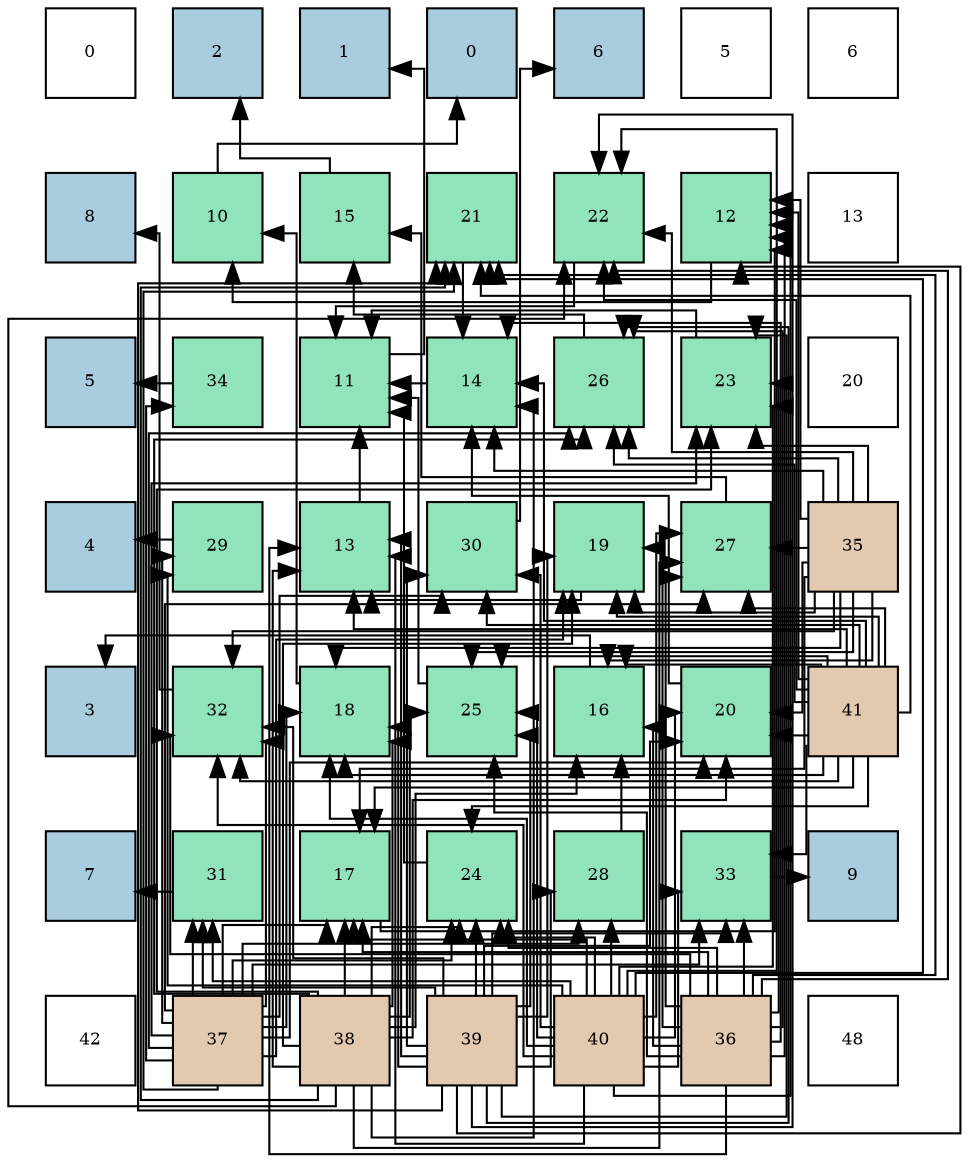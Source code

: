 digraph layout{
 rankdir=TB;
 splines=ortho;
 node [style=filled shape=square fixedsize=true width=0.6];
0[label="0", fontsize=8, fillcolor="#ffffff"];
1[label="2", fontsize=8, fillcolor="#a9ccde"];
2[label="1", fontsize=8, fillcolor="#a9ccde"];
3[label="0", fontsize=8, fillcolor="#a9ccde"];
4[label="6", fontsize=8, fillcolor="#a9ccde"];
5[label="5", fontsize=8, fillcolor="#ffffff"];
6[label="6", fontsize=8, fillcolor="#ffffff"];
7[label="8", fontsize=8, fillcolor="#a9ccde"];
8[label="10", fontsize=8, fillcolor="#91e3bb"];
9[label="15", fontsize=8, fillcolor="#91e3bb"];
10[label="21", fontsize=8, fillcolor="#91e3bb"];
11[label="22", fontsize=8, fillcolor="#91e3bb"];
12[label="12", fontsize=8, fillcolor="#91e3bb"];
13[label="13", fontsize=8, fillcolor="#ffffff"];
14[label="5", fontsize=8, fillcolor="#a9ccde"];
15[label="34", fontsize=8, fillcolor="#91e3bb"];
16[label="11", fontsize=8, fillcolor="#91e3bb"];
17[label="14", fontsize=8, fillcolor="#91e3bb"];
18[label="26", fontsize=8, fillcolor="#91e3bb"];
19[label="23", fontsize=8, fillcolor="#91e3bb"];
20[label="20", fontsize=8, fillcolor="#ffffff"];
21[label="4", fontsize=8, fillcolor="#a9ccde"];
22[label="29", fontsize=8, fillcolor="#91e3bb"];
23[label="13", fontsize=8, fillcolor="#91e3bb"];
24[label="30", fontsize=8, fillcolor="#91e3bb"];
25[label="19", fontsize=8, fillcolor="#91e3bb"];
26[label="27", fontsize=8, fillcolor="#91e3bb"];
27[label="35", fontsize=8, fillcolor="#e3c9af"];
28[label="3", fontsize=8, fillcolor="#a9ccde"];
29[label="32", fontsize=8, fillcolor="#91e3bb"];
30[label="18", fontsize=8, fillcolor="#91e3bb"];
31[label="25", fontsize=8, fillcolor="#91e3bb"];
32[label="16", fontsize=8, fillcolor="#91e3bb"];
33[label="20", fontsize=8, fillcolor="#91e3bb"];
34[label="41", fontsize=8, fillcolor="#e3c9af"];
35[label="7", fontsize=8, fillcolor="#a9ccde"];
36[label="31", fontsize=8, fillcolor="#91e3bb"];
37[label="17", fontsize=8, fillcolor="#91e3bb"];
38[label="24", fontsize=8, fillcolor="#91e3bb"];
39[label="28", fontsize=8, fillcolor="#91e3bb"];
40[label="33", fontsize=8, fillcolor="#91e3bb"];
41[label="9", fontsize=8, fillcolor="#a9ccde"];
42[label="42", fontsize=8, fillcolor="#ffffff"];
43[label="37", fontsize=8, fillcolor="#e3c9af"];
44[label="38", fontsize=8, fillcolor="#e3c9af"];
45[label="39", fontsize=8, fillcolor="#e3c9af"];
46[label="40", fontsize=8, fillcolor="#e3c9af"];
47[label="36", fontsize=8, fillcolor="#e3c9af"];
48[label="48", fontsize=8, fillcolor="#ffffff"];
edge [constraint=false, style=vis];8 -> 3;
16 -> 2;
12 -> 8;
23 -> 16;
17 -> 16;
9 -> 1;
32 -> 28;
37 -> 12;
30 -> 8;
25 -> 23;
33 -> 17;
10 -> 17;
11 -> 16;
19 -> 16;
38 -> 16;
31 -> 16;
18 -> 9;
26 -> 9;
39 -> 32;
22 -> 21;
24 -> 4;
36 -> 35;
29 -> 7;
40 -> 41;
15 -> 14;
27 -> 12;
27 -> 17;
27 -> 32;
27 -> 37;
27 -> 30;
27 -> 25;
27 -> 33;
27 -> 11;
27 -> 19;
27 -> 31;
27 -> 18;
27 -> 26;
27 -> 29;
47 -> 12;
47 -> 23;
47 -> 17;
47 -> 32;
47 -> 37;
47 -> 25;
47 -> 10;
47 -> 11;
47 -> 19;
47 -> 38;
47 -> 31;
47 -> 18;
47 -> 26;
47 -> 29;
47 -> 40;
43 -> 37;
43 -> 30;
43 -> 25;
43 -> 33;
43 -> 10;
43 -> 19;
43 -> 38;
43 -> 18;
43 -> 26;
43 -> 39;
43 -> 22;
43 -> 24;
43 -> 36;
43 -> 29;
43 -> 40;
43 -> 15;
44 -> 23;
44 -> 17;
44 -> 32;
44 -> 37;
44 -> 30;
44 -> 25;
44 -> 33;
44 -> 10;
44 -> 11;
44 -> 19;
44 -> 38;
44 -> 31;
44 -> 18;
44 -> 26;
45 -> 12;
45 -> 23;
45 -> 30;
45 -> 25;
45 -> 33;
45 -> 10;
45 -> 11;
45 -> 19;
45 -> 38;
45 -> 31;
45 -> 18;
45 -> 39;
45 -> 24;
45 -> 36;
45 -> 29;
45 -> 40;
46 -> 12;
46 -> 23;
46 -> 37;
46 -> 30;
46 -> 33;
46 -> 10;
46 -> 11;
46 -> 19;
46 -> 38;
46 -> 31;
46 -> 26;
46 -> 39;
46 -> 22;
46 -> 24;
46 -> 36;
46 -> 29;
46 -> 40;
34 -> 12;
34 -> 23;
34 -> 17;
34 -> 32;
34 -> 37;
34 -> 30;
34 -> 25;
34 -> 33;
34 -> 10;
34 -> 11;
34 -> 38;
34 -> 31;
34 -> 18;
34 -> 26;
34 -> 24;
34 -> 29;
34 -> 40;
edge [constraint=true, style=invis];
0 -> 7 -> 14 -> 21 -> 28 -> 35 -> 42;
1 -> 8 -> 15 -> 22 -> 29 -> 36 -> 43;
2 -> 9 -> 16 -> 23 -> 30 -> 37 -> 44;
3 -> 10 -> 17 -> 24 -> 31 -> 38 -> 45;
4 -> 11 -> 18 -> 25 -> 32 -> 39 -> 46;
5 -> 12 -> 19 -> 26 -> 33 -> 40 -> 47;
6 -> 13 -> 20 -> 27 -> 34 -> 41 -> 48;
rank = same {0 -> 1 -> 2 -> 3 -> 4 -> 5 -> 6};
rank = same {7 -> 8 -> 9 -> 10 -> 11 -> 12 -> 13};
rank = same {14 -> 15 -> 16 -> 17 -> 18 -> 19 -> 20};
rank = same {21 -> 22 -> 23 -> 24 -> 25 -> 26 -> 27};
rank = same {28 -> 29 -> 30 -> 31 -> 32 -> 33 -> 34};
rank = same {35 -> 36 -> 37 -> 38 -> 39 -> 40 -> 41};
rank = same {42 -> 43 -> 44 -> 45 -> 46 -> 47 -> 48};
}